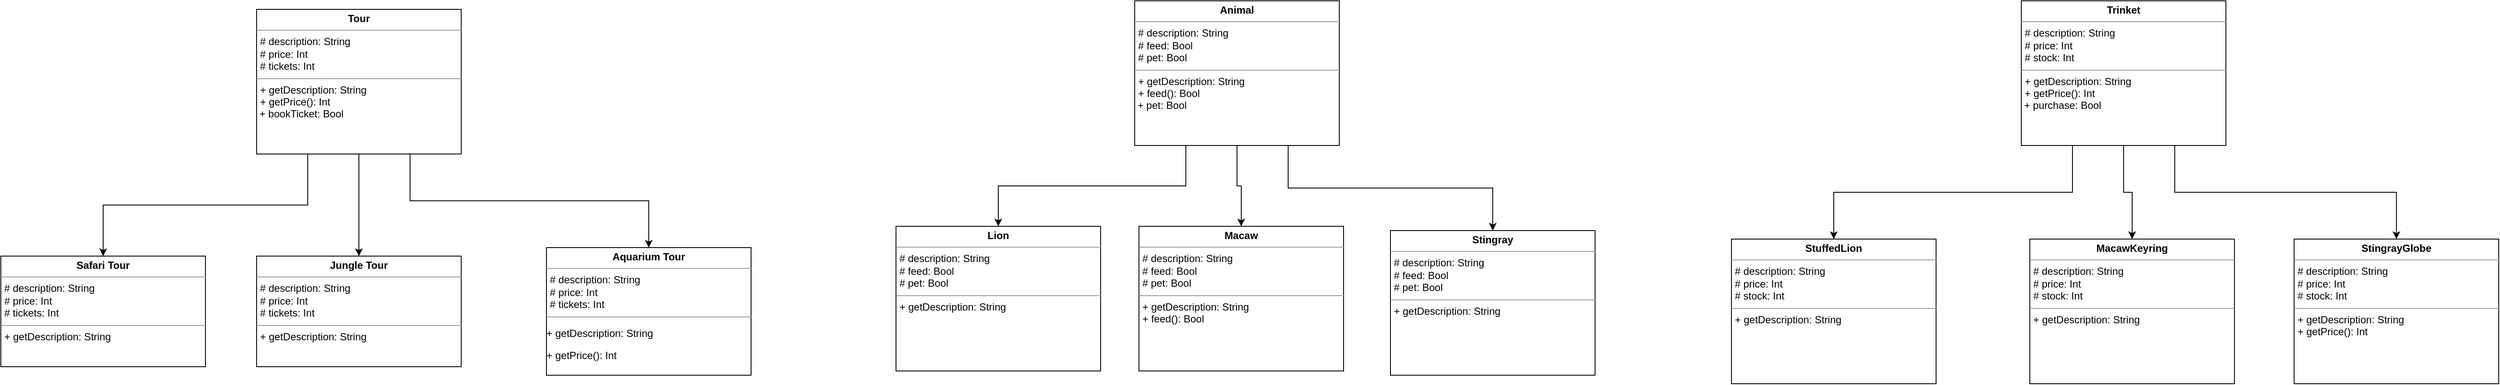 <mxfile version="10.6.8"><diagram id="dy_0xmj7ZO9mQp4fIm1Z" name="Page-1"><mxGraphModel dx="1154" dy="754" grid="1" gridSize="10" guides="1" tooltips="1" connect="1" arrows="1" fold="1" page="1" pageScale="1" pageWidth="850" pageHeight="1100" math="0" shadow="0"><root><mxCell id="0"/><mxCell id="1" parent="0"/><mxCell id="IksTDthzbqZGBkKIWfFo-23" style="edgeStyle=orthogonalEdgeStyle;rounded=0;orthogonalLoop=1;jettySize=auto;html=1;exitX=0.5;exitY=1;exitDx=0;exitDy=0;entryX=0.5;entryY=0;entryDx=0;entryDy=0;" parent="1" source="IksTDthzbqZGBkKIWfFo-2" target="IksTDthzbqZGBkKIWfFo-4" edge="1"><mxGeometry relative="1" as="geometry"><mxPoint x="1210" y="420" as="targetPoint"/></mxGeometry></mxCell><mxCell id="IksTDthzbqZGBkKIWfFo-24" style="edgeStyle=orthogonalEdgeStyle;rounded=0;orthogonalLoop=1;jettySize=auto;html=1;exitX=0.25;exitY=1;exitDx=0;exitDy=0;" parent="1" source="IksTDthzbqZGBkKIWfFo-2" target="IksTDthzbqZGBkKIWfFo-3" edge="1"><mxGeometry relative="1" as="geometry"/></mxCell><mxCell id="IksTDthzbqZGBkKIWfFo-25" style="edgeStyle=orthogonalEdgeStyle;rounded=0;orthogonalLoop=1;jettySize=auto;html=1;exitX=0.75;exitY=1;exitDx=0;exitDy=0;" parent="1" source="IksTDthzbqZGBkKIWfFo-2" target="IksTDthzbqZGBkKIWfFo-5" edge="1"><mxGeometry relative="1" as="geometry"/></mxCell><mxCell id="IksTDthzbqZGBkKIWfFo-2" value="&lt;p style=&quot;margin: 0px ; margin-top: 4px ; text-align: center&quot;&gt;&lt;b&gt;Tour&lt;/b&gt;&lt;/p&gt;&lt;hr size=&quot;1&quot;&gt;&lt;p style=&quot;margin: 0px ; margin-left: 4px&quot;&gt;# description: String&lt;/p&gt;&lt;p style=&quot;margin: 0px ; margin-left: 4px&quot;&gt;# price: Int&lt;/p&gt;&lt;p style=&quot;margin: 0px ; margin-left: 4px&quot;&gt;# tickets: Int&lt;br&gt;&lt;/p&gt;&lt;hr size=&quot;1&quot;&gt;&lt;p style=&quot;margin: 0px ; margin-left: 4px&quot;&gt;+ getDescription: String&lt;/p&gt;&lt;p style=&quot;margin: 0px ; margin-left: 4px&quot;&gt;+ getPrice(): Int&lt;/p&gt;&lt;div&gt;&amp;nbsp;+ bookTicket: Bool&lt;/div&gt;&lt;p style=&quot;margin: 0px ; margin-left: 4px&quot;&gt;&lt;br&gt;&lt;/p&gt;&lt;br&gt;&lt;p style=&quot;margin: 0px ; margin-left: 4px&quot;&gt;&lt;br&gt;&lt;/p&gt;&lt;p style=&quot;margin: 0px ; margin-left: 4px&quot;&gt;&lt;br&gt;&lt;/p&gt;&lt;p style=&quot;margin: 0px ; margin-left: 4px&quot;&gt;&lt;br&gt;&lt;/p&gt;" style="verticalAlign=top;align=left;overflow=fill;fontSize=12;fontFamily=Helvetica;html=1;" parent="1" vertex="1"><mxGeometry x="1090" y="150" width="240" height="170" as="geometry"/></mxCell><mxCell id="IksTDthzbqZGBkKIWfFo-3" value="&lt;p style=&quot;margin: 0px ; margin-top: 4px ; text-align: center&quot;&gt;&lt;b&gt;Safari Tour&lt;/b&gt;&lt;/p&gt;&lt;hr size=&quot;1&quot;&gt;&lt;p style=&quot;margin: 0px ; margin-left: 4px&quot;&gt;# description: String&lt;/p&gt;&lt;p style=&quot;margin: 0px ; margin-left: 4px&quot;&gt;# price: Int&lt;/p&gt;&lt;p style=&quot;margin: 0px ; margin-left: 4px&quot;&gt;# tickets: Int&lt;br&gt;&lt;/p&gt;&lt;hr size=&quot;1&quot;&gt;&lt;p style=&quot;margin: 0px ; margin-left: 4px&quot;&gt;+ getDescription: String&lt;/p&gt;&lt;p style=&quot;margin: 0px ; margin-left: 4px&quot;&gt;&lt;br&gt;&lt;/p&gt;&lt;div&gt;&lt;br&gt;&lt;/div&gt;&lt;p style=&quot;margin: 0px ; margin-left: 4px&quot;&gt;&lt;br&gt;&lt;/p&gt;&lt;br&gt;&lt;p style=&quot;margin: 0px ; margin-left: 4px&quot;&gt;&lt;br&gt;&lt;/p&gt;&lt;p style=&quot;margin: 0px ; margin-left: 4px&quot;&gt;&lt;br&gt;&lt;/p&gt;&lt;p style=&quot;margin: 0px ; margin-left: 4px&quot;&gt;&lt;br&gt;&lt;/p&gt;" style="verticalAlign=top;align=left;overflow=fill;fontSize=12;fontFamily=Helvetica;html=1;" parent="1" vertex="1"><mxGeometry x="790" y="440" width="240" height="130" as="geometry"/></mxCell><mxCell id="IksTDthzbqZGBkKIWfFo-4" value="&lt;p style=&quot;margin: 0px ; margin-top: 4px ; text-align: center&quot;&gt;&lt;b&gt;Jungle Tour&lt;/b&gt;&lt;/p&gt;&lt;hr size=&quot;1&quot;&gt;&lt;p style=&quot;margin: 0px ; margin-left: 4px&quot;&gt;# description: String&lt;/p&gt;&lt;p style=&quot;margin: 0px ; margin-left: 4px&quot;&gt;# price: Int&lt;/p&gt;&lt;p style=&quot;margin: 0px ; margin-left: 4px&quot;&gt;# tickets: Int&lt;br&gt;&lt;/p&gt;&lt;hr size=&quot;1&quot;&gt;&lt;p style=&quot;margin: 0px ; margin-left: 4px&quot;&gt;+ getDescription: String&lt;/p&gt;&lt;p style=&quot;margin: 0px ; margin-left: 4px&quot;&gt;&lt;br&gt;&lt;/p&gt;&lt;div&gt;&lt;br&gt;&lt;/div&gt;&lt;p style=&quot;margin: 0px ; margin-left: 4px&quot;&gt;&lt;br&gt;&lt;/p&gt;&lt;br&gt;&lt;p style=&quot;margin: 0px ; margin-left: 4px&quot;&gt;&lt;br&gt;&lt;/p&gt;&lt;p style=&quot;margin: 0px ; margin-left: 4px&quot;&gt;&lt;br&gt;&lt;/p&gt;&lt;p style=&quot;margin: 0px ; margin-left: 4px&quot;&gt;&lt;br&gt;&lt;/p&gt;" style="verticalAlign=top;align=left;overflow=fill;fontSize=12;fontFamily=Helvetica;html=1;" parent="1" vertex="1"><mxGeometry x="1090" y="440" width="240" height="130" as="geometry"/></mxCell><mxCell id="IksTDthzbqZGBkKIWfFo-5" value="&lt;p style=&quot;margin: 0px ; margin-top: 4px ; text-align: center&quot;&gt;&lt;b&gt;Aquarium Tour&lt;/b&gt;&lt;/p&gt;&lt;hr size=&quot;1&quot;&gt;&lt;p style=&quot;margin: 0px ; margin-left: 4px&quot;&gt;# description: String&lt;/p&gt;&lt;p style=&quot;margin: 0px ; margin-left: 4px&quot;&gt;# price: Int&lt;/p&gt;&lt;p style=&quot;margin: 0px ; margin-left: 4px&quot;&gt;# tickets: Int&lt;br&gt;&lt;/p&gt;&lt;hr size=&quot;1&quot;&gt;&lt;p&gt;+ getDescription: String&lt;/p&gt;&lt;p&gt;+ getPrice(): Int&lt;/p&gt;&lt;div&gt;&lt;br&gt;&lt;/div&gt;&lt;p style=&quot;margin: 0px ; margin-left: 4px&quot;&gt;&lt;br&gt;&lt;/p&gt;&lt;br&gt;&lt;p style=&quot;margin: 0px ; margin-left: 4px&quot;&gt;&lt;br&gt;&lt;/p&gt;&lt;p style=&quot;margin: 0px ; margin-left: 4px&quot;&gt;&lt;br&gt;&lt;/p&gt;&lt;p style=&quot;margin: 0px ; margin-left: 4px&quot;&gt;&lt;br&gt;&lt;/p&gt;" style="verticalAlign=top;align=left;overflow=fill;fontSize=12;fontFamily=Helvetica;html=1;" parent="1" vertex="1"><mxGeometry x="1430" y="430" width="240" height="150" as="geometry"/></mxCell><mxCell id="IksTDthzbqZGBkKIWfFo-20" style="edgeStyle=orthogonalEdgeStyle;rounded=0;orthogonalLoop=1;jettySize=auto;html=1;exitX=0.5;exitY=1;exitDx=0;exitDy=0;entryX=0.5;entryY=0;entryDx=0;entryDy=0;" parent="1" source="IksTDthzbqZGBkKIWfFo-8" target="IksTDthzbqZGBkKIWfFo-11" edge="1"><mxGeometry relative="1" as="geometry"/></mxCell><mxCell id="IksTDthzbqZGBkKIWfFo-21" style="edgeStyle=orthogonalEdgeStyle;rounded=0;orthogonalLoop=1;jettySize=auto;html=1;exitX=0.75;exitY=1;exitDx=0;exitDy=0;" parent="1" source="IksTDthzbqZGBkKIWfFo-8" target="IksTDthzbqZGBkKIWfFo-12" edge="1"><mxGeometry relative="1" as="geometry"/></mxCell><mxCell id="IksTDthzbqZGBkKIWfFo-22" style="edgeStyle=orthogonalEdgeStyle;rounded=0;orthogonalLoop=1;jettySize=auto;html=1;exitX=0.25;exitY=1;exitDx=0;exitDy=0;entryX=0.5;entryY=0;entryDx=0;entryDy=0;" parent="1" source="IksTDthzbqZGBkKIWfFo-8" target="IksTDthzbqZGBkKIWfFo-9" edge="1"><mxGeometry relative="1" as="geometry"/></mxCell><mxCell id="IksTDthzbqZGBkKIWfFo-8" value="&lt;p style=&quot;margin: 0px ; margin-top: 4px ; text-align: center&quot;&gt;&lt;b&gt;Animal&lt;/b&gt;&lt;/p&gt;&lt;hr size=&quot;1&quot;&gt;&lt;p style=&quot;margin: 0px ; margin-left: 4px&quot;&gt;# description: String&lt;/p&gt;&lt;p style=&quot;margin: 0px ; margin-left: 4px&quot;&gt;# feed: Bool&lt;/p&gt;&lt;p style=&quot;margin: 0px ; margin-left: 4px&quot;&gt;# pet: Bool&lt;br&gt;&lt;/p&gt;&lt;hr size=&quot;1&quot;&gt;&lt;p style=&quot;margin: 0px ; margin-left: 4px&quot;&gt;+ getDescription: String&lt;/p&gt;&lt;p style=&quot;margin: 0px ; margin-left: 4px&quot;&gt;+ feed(): Bool&lt;/p&gt;&lt;div&gt;&amp;nbsp;+ pet: Bool&lt;/div&gt;&lt;p style=&quot;margin: 0px ; margin-left: 4px&quot;&gt;&lt;br&gt;&lt;/p&gt;&lt;br&gt;&lt;p style=&quot;margin: 0px ; margin-left: 4px&quot;&gt;&lt;br&gt;&lt;/p&gt;&lt;p style=&quot;margin: 0px ; margin-left: 4px&quot;&gt;&lt;br&gt;&lt;/p&gt;&lt;p style=&quot;margin: 0px ; margin-left: 4px&quot;&gt;&lt;br&gt;&lt;/p&gt;" style="verticalAlign=top;align=left;overflow=fill;fontSize=12;fontFamily=Helvetica;html=1;" parent="1" vertex="1"><mxGeometry x="2120" y="140" width="240" height="170" as="geometry"/></mxCell><mxCell id="IksTDthzbqZGBkKIWfFo-9" value="&lt;p style=&quot;margin: 0px ; margin-top: 4px ; text-align: center&quot;&gt;&lt;b&gt;Lion&lt;/b&gt;&lt;br&gt;&lt;/p&gt;&lt;hr size=&quot;1&quot;&gt;&lt;p style=&quot;margin: 0px ; margin-left: 4px&quot;&gt;# description: String&lt;/p&gt;&lt;p style=&quot;margin: 0px ; margin-left: 4px&quot;&gt;# feed: Bool&lt;/p&gt;&lt;p style=&quot;margin: 0px ; margin-left: 4px&quot;&gt;# pet: Bool&lt;br&gt;&lt;/p&gt;&lt;hr size=&quot;1&quot;&gt;&lt;p style=&quot;margin: 0px ; margin-left: 4px&quot;&gt;+ getDescription: String&lt;/p&gt;&lt;p style=&quot;margin: 0px ; margin-left: 4px&quot;&gt;&lt;br&gt;&lt;/p&gt;&lt;div&gt;&lt;br&gt;&lt;/div&gt;&lt;p style=&quot;margin: 0px ; margin-left: 4px&quot;&gt;&lt;br&gt;&lt;/p&gt;&lt;br&gt;&lt;p style=&quot;margin: 0px ; margin-left: 4px&quot;&gt;&lt;br&gt;&lt;/p&gt;&lt;p style=&quot;margin: 0px ; margin-left: 4px&quot;&gt;&lt;br&gt;&lt;/p&gt;&lt;p style=&quot;margin: 0px ; margin-left: 4px&quot;&gt;&lt;br&gt;&lt;/p&gt;" style="verticalAlign=top;align=left;overflow=fill;fontSize=12;fontFamily=Helvetica;html=1;" parent="1" vertex="1"><mxGeometry x="1840" y="405" width="240" height="170" as="geometry"/></mxCell><mxCell id="IksTDthzbqZGBkKIWfFo-11" value="&lt;p style=&quot;margin: 0px ; margin-top: 4px ; text-align: center&quot;&gt;&lt;b&gt;Macaw&lt;/b&gt;&lt;br&gt;&lt;/p&gt;&lt;hr size=&quot;1&quot;&gt;&lt;p style=&quot;margin: 0px ; margin-left: 4px&quot;&gt;# description: String&lt;/p&gt;&lt;p style=&quot;margin: 0px ; margin-left: 4px&quot;&gt;# feed: Bool&lt;/p&gt;&lt;p style=&quot;margin: 0px ; margin-left: 4px&quot;&gt;# pet: Bool&lt;br&gt;&lt;/p&gt;&lt;hr size=&quot;1&quot;&gt;&lt;p style=&quot;margin: 0px ; margin-left: 4px&quot;&gt;+ getDescription: String&lt;/p&gt;&lt;p style=&quot;margin: 0px ; margin-left: 4px&quot;&gt;+ feed(): Bool&lt;/p&gt;&lt;div&gt;&lt;br&gt;&lt;/div&gt;&lt;p style=&quot;margin: 0px ; margin-left: 4px&quot;&gt;&lt;br&gt;&lt;/p&gt;&lt;br&gt;&lt;p style=&quot;margin: 0px ; margin-left: 4px&quot;&gt;&lt;br&gt;&lt;/p&gt;&lt;p style=&quot;margin: 0px ; margin-left: 4px&quot;&gt;&lt;br&gt;&lt;/p&gt;&lt;p style=&quot;margin: 0px ; margin-left: 4px&quot;&gt;&lt;br&gt;&lt;/p&gt;" style="verticalAlign=top;align=left;overflow=fill;fontSize=12;fontFamily=Helvetica;html=1;" parent="1" vertex="1"><mxGeometry x="2125" y="405" width="240" height="170" as="geometry"/></mxCell><mxCell id="IksTDthzbqZGBkKIWfFo-12" value="&lt;p style=&quot;margin: 0px ; margin-top: 4px ; text-align: center&quot;&gt;&lt;b&gt;Stingray&lt;/b&gt;&lt;br&gt;&lt;/p&gt;&lt;hr size=&quot;1&quot;&gt;&lt;p style=&quot;margin: 0px ; margin-left: 4px&quot;&gt;# description: String&lt;/p&gt;&lt;p style=&quot;margin: 0px ; margin-left: 4px&quot;&gt;# feed: Bool&lt;/p&gt;&lt;p style=&quot;margin: 0px ; margin-left: 4px&quot;&gt;# pet: Bool&lt;br&gt;&lt;/p&gt;&lt;hr size=&quot;1&quot;&gt;&lt;p style=&quot;margin: 0px ; margin-left: 4px&quot;&gt;+ getDescription: String&lt;/p&gt;&lt;p style=&quot;margin: 0px ; margin-left: 4px&quot;&gt;&lt;br&gt;&lt;/p&gt;&lt;div&gt;&lt;br&gt;&lt;/div&gt;&lt;p style=&quot;margin: 0px ; margin-left: 4px&quot;&gt;&lt;br&gt;&lt;/p&gt;&lt;br&gt;&lt;p style=&quot;margin: 0px ; margin-left: 4px&quot;&gt;&lt;br&gt;&lt;/p&gt;&lt;p style=&quot;margin: 0px ; margin-left: 4px&quot;&gt;&lt;br&gt;&lt;/p&gt;&lt;p style=&quot;margin: 0px ; margin-left: 4px&quot;&gt;&lt;br&gt;&lt;/p&gt;" style="verticalAlign=top;align=left;overflow=fill;fontSize=12;fontFamily=Helvetica;html=1;" parent="1" vertex="1"><mxGeometry x="2420" y="410" width="240" height="170" as="geometry"/></mxCell><mxCell id="IksTDthzbqZGBkKIWfFo-17" style="edgeStyle=orthogonalEdgeStyle;rounded=0;orthogonalLoop=1;jettySize=auto;html=1;exitX=0.25;exitY=1;exitDx=0;exitDy=0;" parent="1" source="IksTDthzbqZGBkKIWfFo-13" target="IksTDthzbqZGBkKIWfFo-14" edge="1"><mxGeometry relative="1" as="geometry"/></mxCell><mxCell id="IksTDthzbqZGBkKIWfFo-18" style="edgeStyle=orthogonalEdgeStyle;rounded=0;orthogonalLoop=1;jettySize=auto;html=1;exitX=0.5;exitY=1;exitDx=0;exitDy=0;entryX=0.5;entryY=0;entryDx=0;entryDy=0;" parent="1" source="IksTDthzbqZGBkKIWfFo-13" target="IksTDthzbqZGBkKIWfFo-15" edge="1"><mxGeometry relative="1" as="geometry"/></mxCell><mxCell id="IksTDthzbqZGBkKIWfFo-19" style="edgeStyle=orthogonalEdgeStyle;rounded=0;orthogonalLoop=1;jettySize=auto;html=1;exitX=0.75;exitY=1;exitDx=0;exitDy=0;" parent="1" source="IksTDthzbqZGBkKIWfFo-13" target="IksTDthzbqZGBkKIWfFo-16" edge="1"><mxGeometry relative="1" as="geometry"/></mxCell><mxCell id="IksTDthzbqZGBkKIWfFo-13" value="&lt;p style=&quot;margin: 0px ; margin-top: 4px ; text-align: center&quot;&gt;&lt;b&gt;Trinket&lt;br&gt;&lt;/b&gt;&lt;/p&gt;&lt;hr size=&quot;1&quot;&gt;&lt;p style=&quot;margin: 0px ; margin-left: 4px&quot;&gt;# description: String&lt;/p&gt;&lt;p style=&quot;margin: 0px ; margin-left: 4px&quot;&gt;# price: Int&lt;/p&gt;&lt;p style=&quot;margin: 0px ; margin-left: 4px&quot;&gt;# stock: Int&lt;br&gt;&lt;/p&gt;&lt;hr size=&quot;1&quot;&gt;&lt;p style=&quot;margin: 0px ; margin-left: 4px&quot;&gt;+ getDescription: String&lt;/p&gt;&lt;p style=&quot;margin: 0px ; margin-left: 4px&quot;&gt;+ getPrice(): Int&lt;/p&gt;&lt;div&gt;&amp;nbsp;+ purchase: Bool&lt;/div&gt;&lt;p style=&quot;margin: 0px ; margin-left: 4px&quot;&gt;&lt;br&gt;&lt;/p&gt;&lt;br&gt;&lt;p style=&quot;margin: 0px ; margin-left: 4px&quot;&gt;&lt;br&gt;&lt;/p&gt;&lt;p style=&quot;margin: 0px ; margin-left: 4px&quot;&gt;&lt;br&gt;&lt;/p&gt;&lt;p style=&quot;margin: 0px ; margin-left: 4px&quot;&gt;&lt;br&gt;&lt;/p&gt;" style="verticalAlign=top;align=left;overflow=fill;fontSize=12;fontFamily=Helvetica;html=1;" parent="1" vertex="1"><mxGeometry x="3160" y="140" width="240" height="170" as="geometry"/></mxCell><mxCell id="IksTDthzbqZGBkKIWfFo-14" value="&lt;p style=&quot;margin: 0px ; margin-top: 4px ; text-align: center&quot;&gt;&lt;b&gt;StuffedLion&lt;br&gt;&lt;/b&gt;&lt;/p&gt;&lt;hr size=&quot;1&quot;&gt;&lt;p style=&quot;margin: 0px ; margin-left: 4px&quot;&gt;# description: String&lt;/p&gt;&lt;p style=&quot;margin: 0px ; margin-left: 4px&quot;&gt;# price: Int&lt;/p&gt;&lt;p style=&quot;margin: 0px ; margin-left: 4px&quot;&gt;# stock: Int&lt;/p&gt;&lt;hr size=&quot;1&quot;&gt;&lt;p style=&quot;margin: 0px ; margin-left: 4px&quot;&gt;+ getDescription: String&lt;/p&gt;&lt;div&gt;&lt;br&gt;&lt;/div&gt;&lt;p style=&quot;margin: 0px ; margin-left: 4px&quot;&gt;&lt;br&gt;&lt;/p&gt;&lt;br&gt;&lt;p style=&quot;margin: 0px ; margin-left: 4px&quot;&gt;&lt;br&gt;&lt;/p&gt;&lt;p style=&quot;margin: 0px ; margin-left: 4px&quot;&gt;&lt;br&gt;&lt;/p&gt;&lt;p style=&quot;margin: 0px ; margin-left: 4px&quot;&gt;&lt;br&gt;&lt;/p&gt;" style="verticalAlign=top;align=left;overflow=fill;fontSize=12;fontFamily=Helvetica;html=1;" parent="1" vertex="1"><mxGeometry x="2820" y="420" width="240" height="170" as="geometry"/></mxCell><mxCell id="IksTDthzbqZGBkKIWfFo-15" value="&lt;p style=&quot;margin: 0px ; margin-top: 4px ; text-align: center&quot;&gt;&lt;b&gt;MacawKeyring&lt;br&gt;&lt;/b&gt;&lt;/p&gt;&lt;hr size=&quot;1&quot;&gt;&lt;p style=&quot;margin: 0px ; margin-left: 4px&quot;&gt;# description: String&lt;/p&gt;&lt;p style=&quot;margin: 0px ; margin-left: 4px&quot;&gt;# price: Int&lt;/p&gt;&lt;p style=&quot;margin: 0px ; margin-left: 4px&quot;&gt;# stock: Int&lt;/p&gt;&lt;hr size=&quot;1&quot;&gt;&lt;p style=&quot;margin: 0px ; margin-left: 4px&quot;&gt;+ getDescription: String&lt;/p&gt;&lt;p style=&quot;margin: 0px ; margin-left: 4px&quot;&gt;&lt;br&gt;&lt;/p&gt;&lt;br&gt;&lt;p style=&quot;margin: 0px ; margin-left: 4px&quot;&gt;&lt;br&gt;&lt;/p&gt;&lt;p style=&quot;margin: 0px ; margin-left: 4px&quot;&gt;&lt;br&gt;&lt;/p&gt;&lt;p style=&quot;margin: 0px ; margin-left: 4px&quot;&gt;&lt;br&gt;&lt;/p&gt;" style="verticalAlign=top;align=left;overflow=fill;fontSize=12;fontFamily=Helvetica;html=1;" parent="1" vertex="1"><mxGeometry x="3170" y="420" width="240" height="170" as="geometry"/></mxCell><mxCell id="IksTDthzbqZGBkKIWfFo-16" value="&lt;p style=&quot;margin: 0px ; margin-top: 4px ; text-align: center&quot;&gt;&lt;b&gt;StingrayGlobe&lt;br&gt;&lt;/b&gt;&lt;/p&gt;&lt;hr size=&quot;1&quot;&gt;&lt;p style=&quot;margin: 0px ; margin-left: 4px&quot;&gt;# description: String&lt;/p&gt;&lt;p style=&quot;margin: 0px ; margin-left: 4px&quot;&gt;# price: Int&lt;/p&gt;&lt;p style=&quot;margin: 0px ; margin-left: 4px&quot;&gt;# stock: Int&lt;/p&gt;&lt;hr size=&quot;1&quot;&gt;&lt;p style=&quot;margin: 0px ; margin-left: 4px&quot;&gt;+ getDescription: String&lt;/p&gt;&lt;p style=&quot;margin: 0px ; margin-left: 4px&quot;&gt;+ getPrice(): Int&lt;/p&gt;&lt;div&gt;&lt;br&gt;&lt;/div&gt;&lt;p style=&quot;margin: 0px ; margin-left: 4px&quot;&gt;&lt;br&gt;&lt;/p&gt;&lt;br&gt;&lt;p style=&quot;margin: 0px ; margin-left: 4px&quot;&gt;&lt;br&gt;&lt;/p&gt;&lt;p style=&quot;margin: 0px ; margin-left: 4px&quot;&gt;&lt;br&gt;&lt;/p&gt;&lt;p style=&quot;margin: 0px ; margin-left: 4px&quot;&gt;&lt;br&gt;&lt;/p&gt;" style="verticalAlign=top;align=left;overflow=fill;fontSize=12;fontFamily=Helvetica;html=1;" parent="1" vertex="1"><mxGeometry x="3480" y="420" width="240" height="170" as="geometry"/></mxCell></root></mxGraphModel></diagram></mxfile>